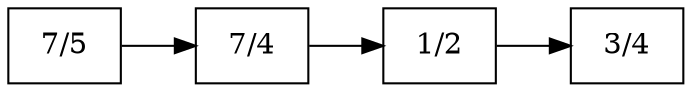 digraph conv {
  rankdir=LR;
  node [shape=box];
  n1[label="7/5"];
  n2[label="7/4"];
  n3[label="1/2"];
  n4[label="3/4"];
  n1->n2;
  n2->n3;
  n3->n4;
}
